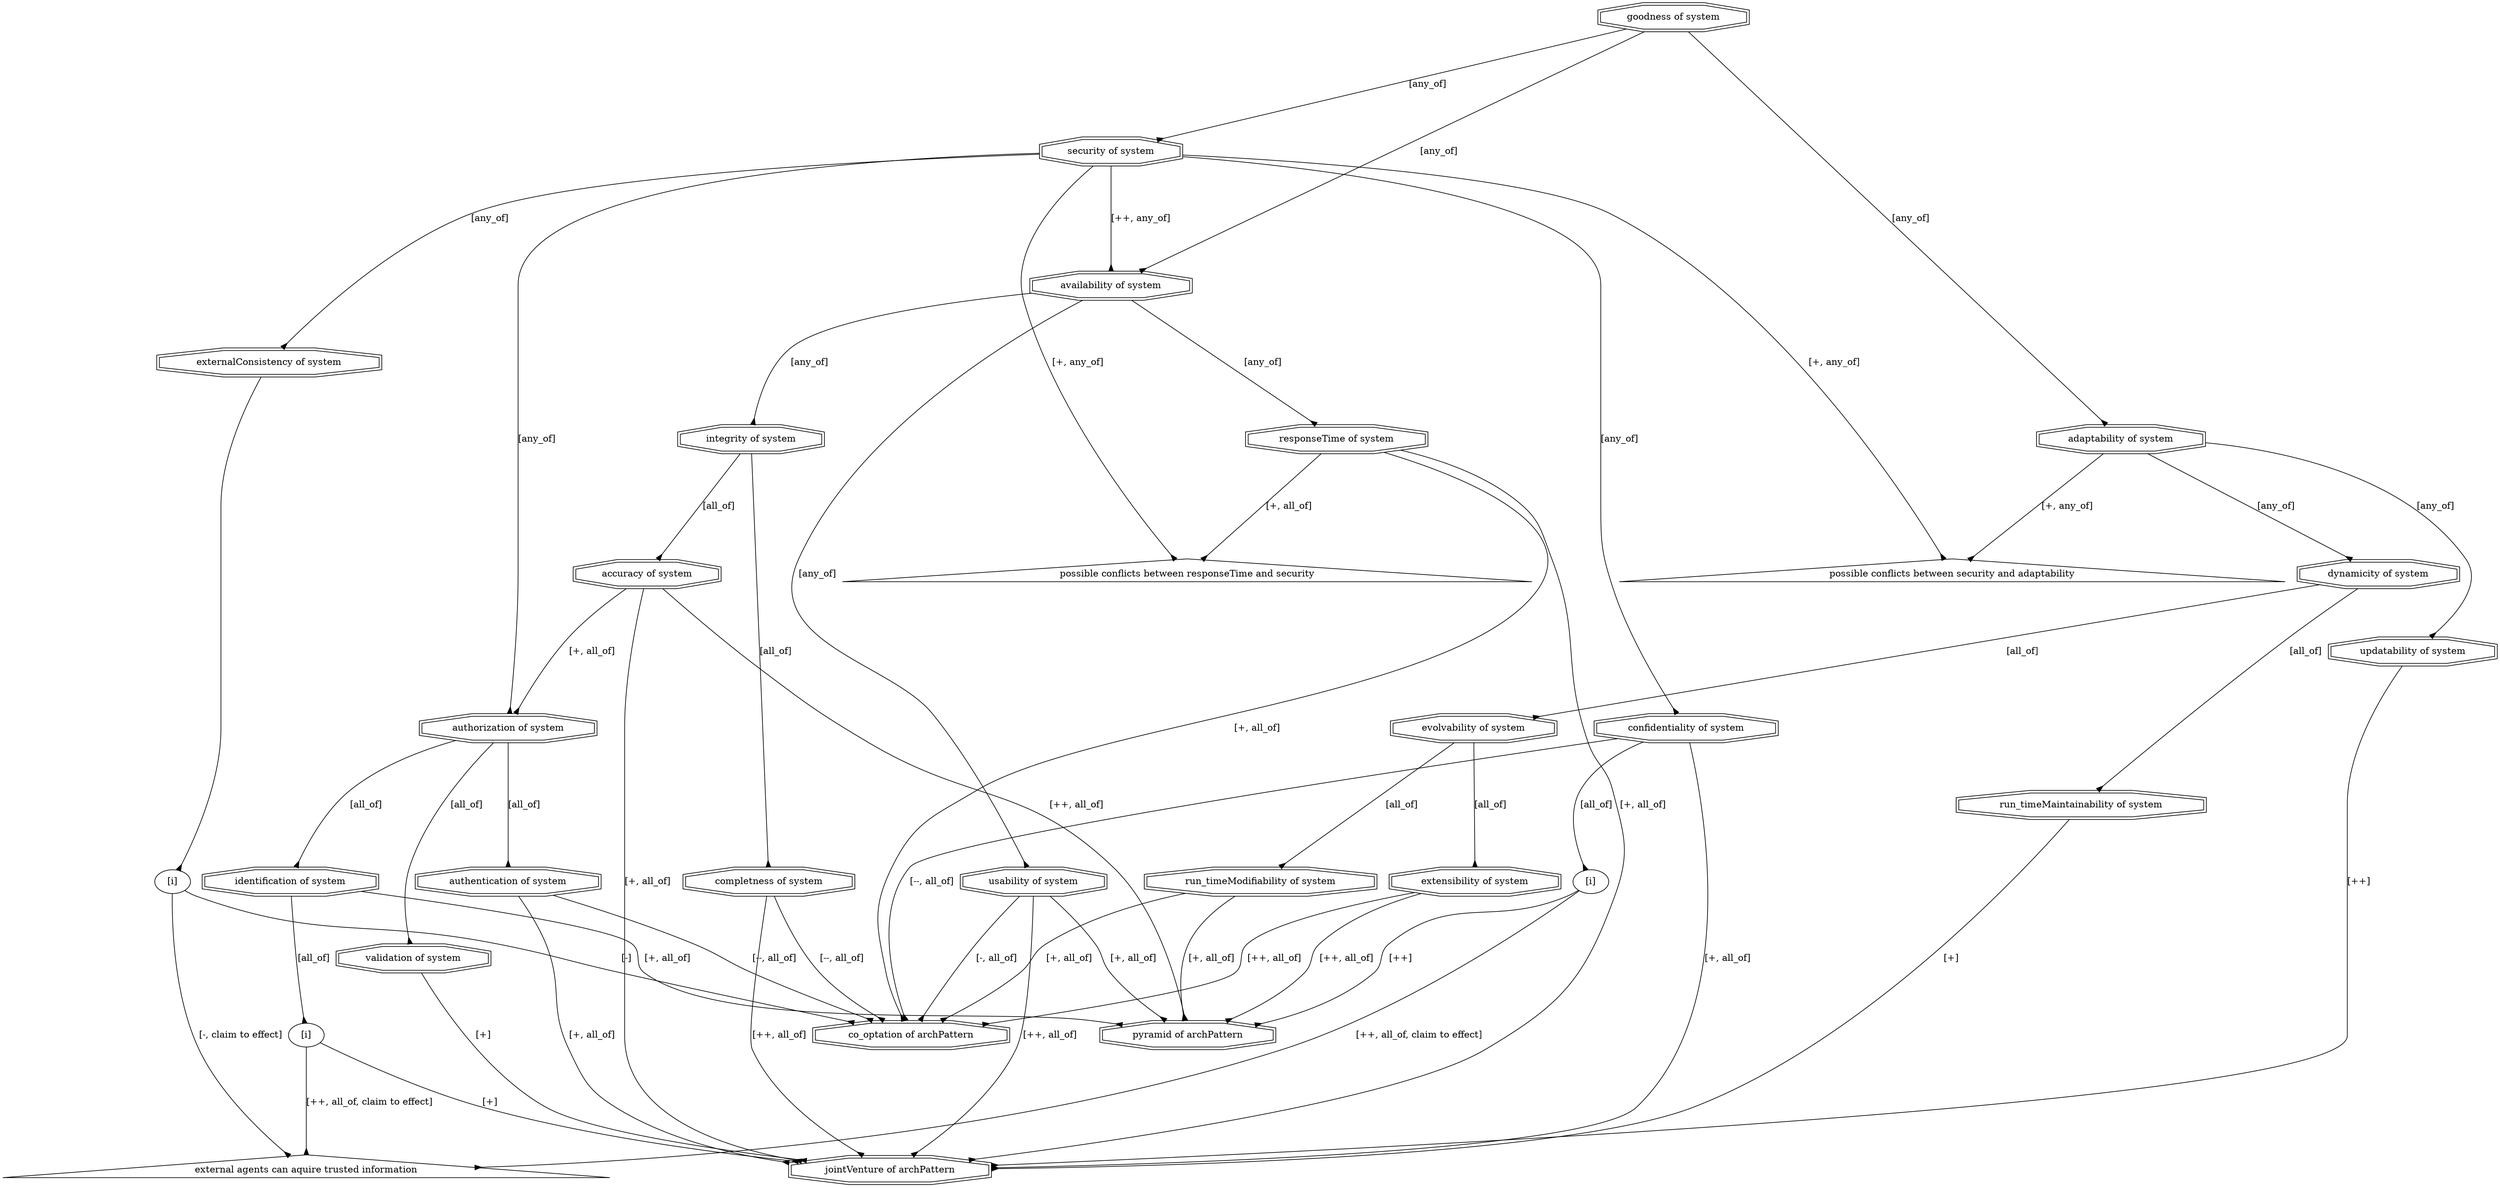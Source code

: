 digraph G { 
 ranksep=2.0; 
subgraph global { 
style=filled; 
 label="global";"goodness of system" [shape=doubleoctagon]; 
"availability of system" [shape=doubleoctagon]; 
"security of system" [shape=doubleoctagon]; 
"adaptability of system" [shape=doubleoctagon]; 
"integrity of system" [shape=doubleoctagon]; 
"authorization of system" [shape=doubleoctagon]; 
"dynamicity of system" [shape=doubleoctagon]; 
"evolvability of system" [shape=doubleoctagon]; 
"accuracy of system" [shape=doubleoctagon]; 
"completness of system" [shape=doubleoctagon]; 
"usability of system" [shape=doubleoctagon]; 
"responseTime of system" [shape=doubleoctagon]; 
"identification of system" [shape=doubleoctagon]; 
"authentication of system" [shape=doubleoctagon]; 
"validation of system" [shape=doubleoctagon]; 
"confidentiality of system" [shape=doubleoctagon]; 
"externalConsistency of system" [shape=doubleoctagon]; 
"run_timeMaintainability of system" [shape=doubleoctagon]; 
"run_timeModifiability of system" [shape=doubleoctagon]; 
"extensibility of system" [shape=doubleoctagon]; 
"updatability of system" [shape=doubleoctagon]; 
"pyramid of archPattern" [shape=doubleoctagon]; 
"jointVenture of archPattern" [shape=doubleoctagon]; 
"co_optation of archPattern" [shape=doubleoctagon]; 
"external agents can aquire trusted information" [shape=triangle]; 
"possible conflicts between responseTime and security" [shape=triangle]; 
"possible conflicts between security and adaptability" [shape=triangle]; 
"identification of system^helped by jointVenture of archPattern^intermediate" [label="[i]"]; 
"confidentiality of system^made by pyramid of archPattern^intermediate" [label="[i]"]; 
"externalConsistency of system^unhurt by co_optation of archPattern^intermediate" [label="[i]"]; 

} 
"goodness of system" -> "availability of system" [arrowhead=inv, label="[any_of]"]; 
"goodness of system" -> "security of system" [arrowhead=inv, label="[any_of]"]; 
"goodness of system" -> "adaptability of system" [arrowhead=inv, label="[any_of]"]; 
"availability of system" -> "integrity of system" [arrowhead=inv, label="[any_of]"]; 
"availability of system" -> "usability of system" [arrowhead=inv, label="[any_of]"]; 
"availability of system" -> "responseTime of system" [arrowhead=inv, label="[any_of]"]; 
"integrity of system" -> "accuracy of system" [arrowhead=inv, label="[all_of]"]; 
"integrity of system" -> "completness of system" [arrowhead=inv, label="[all_of]"]; 
"security of system" -> "authorization of system" [arrowhead=inv, label="[any_of]"]; 
"security of system" -> "confidentiality of system" [arrowhead=inv, label="[any_of]"]; 
"security of system" -> "externalConsistency of system" [arrowhead=inv, label="[any_of]"]; 
"security of system" -> "availability of system" [arrowhead=inv, label="[++, any_of]"]; 
"security of system" -> "possible conflicts between responseTime and security" [arrowhead=inv, label="[+, any_of]"]; 
"security of system" -> "possible conflicts between security and adaptability" [arrowhead=inv, label="[+, any_of]"]; 
"authorization of system" -> "identification of system" [arrowhead=inv, label="[all_of]"]; 
"authorization of system" -> "authentication of system" [arrowhead=inv, label="[all_of]"]; 
"authorization of system" -> "validation of system" [arrowhead=inv, label="[all_of]"]; 
"adaptability of system" -> "dynamicity of system" [arrowhead=inv, label="[any_of]"]; 
"adaptability of system" -> "updatability of system" [arrowhead=inv, label="[any_of]"]; 
"adaptability of system" -> "possible conflicts between security and adaptability" [arrowhead=inv, label="[+, any_of]"]; 
"dynamicity of system" -> "run_timeMaintainability of system" [arrowhead=inv, label="[all_of]"]; 
"dynamicity of system" -> "evolvability of system" [arrowhead=inv, label="[all_of]"]; 
"evolvability of system" -> "run_timeModifiability of system" [arrowhead=inv, label="[all_of]"]; 
"evolvability of system" -> "extensibility of system" [arrowhead=inv, label="[all_of]"]; 
"accuracy of system" -> "pyramid of archPattern" [arrowhead=inv, label="[++, all_of]"]; 
"accuracy of system" -> "jointVenture of archPattern" [arrowhead=inv, label="[+, all_of]"]; 
"accuracy of system" -> "authorization of system" [arrowhead=inv, label="[+, all_of]"]; 
"completness of system" -> "jointVenture of archPattern" [arrowhead=inv, label="[++, all_of]"]; 
"completness of system" -> "co_optation of archPattern" [arrowhead=inv, label="[--, all_of]"]; 
"usability of system" -> "pyramid of archPattern" [arrowhead=inv, label="[+, all_of]"]; 
"usability of system" -> "jointVenture of archPattern" [arrowhead=inv, label="[++, all_of]"]; 
"usability of system" -> "co_optation of archPattern" [arrowhead=inv, label="[-, all_of]"]; 
"responseTime of system" -> "possible conflicts between responseTime and security" [arrowhead=inv, label="[+, all_of]"]; 
"responseTime of system" -> "jointVenture of archPattern" [arrowhead=inv, label="[+, all_of]"]; 
"responseTime of system" -> "co_optation of archPattern" [arrowhead=inv, label="[+, all_of]"]; 
"identification of system" -> "pyramid of archPattern" [arrowhead=inv, label="[+, all_of]"]; 
"identification of system" -> "identification of system^helped by jointVenture of archPattern^intermediate" [arrowhead=inv, label="[all_of]"]; 
"identification of system^helped by jointVenture of archPattern^intermediate" -> "jointVenture of archPattern" [arrowhead=inv, label="[+]"]; 
"identification of system^helped by jointVenture of archPattern^intermediate" -> "external agents can aquire trusted information" [arrowhead=inv, label="[++, all_of, claim to effect]"]; 
"authentication of system" -> "jointVenture of archPattern" [arrowhead=inv, label="[+, all_of]"]; 
"authentication of system" -> "co_optation of archPattern" [arrowhead=inv, label="[--, all_of]"]; 
"validation of system" -> "jointVenture of archPattern" [arrowhead=inv, label="[+]"]; 
"confidentiality of system" -> "confidentiality of system^made by pyramid of archPattern^intermediate" [arrowhead=inv, label="[all_of]"]; 
"confidentiality of system^made by pyramid of archPattern^intermediate" -> "pyramid of archPattern" [arrowhead=inv, label="[++]"]; 
"confidentiality of system^made by pyramid of archPattern^intermediate" -> "external agents can aquire trusted information" [arrowhead=inv, label="[++, all_of, claim to effect]"]; 
"confidentiality of system" -> "jointVenture of archPattern" [arrowhead=inv, label="[+, all_of]"]; 
"confidentiality of system" -> "co_optation of archPattern" [arrowhead=inv, label="[--, all_of]"]; 
"externalConsistency of system" -> "externalConsistency of system^unhurt by co_optation of archPattern^intermediate" [arrowhead=inv]; 
"externalConsistency of system^unhurt by co_optation of archPattern^intermediate" -> "co_optation of archPattern" [arrowhead=inv, label="[-]"]; 
"externalConsistency of system^unhurt by co_optation of archPattern^intermediate" -> "external agents can aquire trusted information" [arrowhead=inv, label="[-, claim to effect]"]; 
"run_timeMaintainability of system" -> "jointVenture of archPattern" [arrowhead=inv, label="[+]"]; 
"run_timeModifiability of system" -> "pyramid of archPattern" [arrowhead=inv, label="[+, all_of]"]; 
"run_timeModifiability of system" -> "co_optation of archPattern" [arrowhead=inv, label="[+, all_of]"]; 
"extensibility of system" -> "pyramid of archPattern" [arrowhead=inv, label="[++, all_of]"]; 
"extensibility of system" -> "co_optation of archPattern" [arrowhead=inv, label="[++, all_of]"]; 
"updatability of system" -> "jointVenture of archPattern" [arrowhead=inv, label="[++]"]; 
} 
